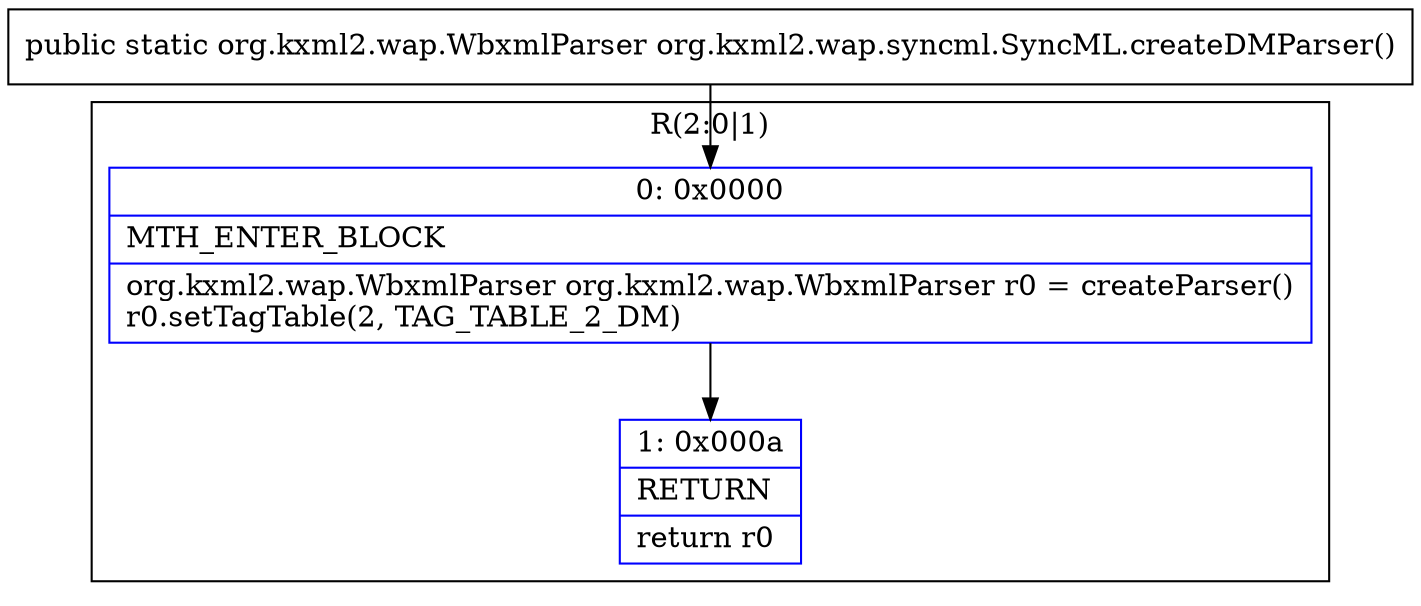 digraph "CFG fororg.kxml2.wap.syncml.SyncML.createDMParser()Lorg\/kxml2\/wap\/WbxmlParser;" {
subgraph cluster_Region_596135847 {
label = "R(2:0|1)";
node [shape=record,color=blue];
Node_0 [shape=record,label="{0\:\ 0x0000|MTH_ENTER_BLOCK\l|org.kxml2.wap.WbxmlParser org.kxml2.wap.WbxmlParser r0 = createParser()\lr0.setTagTable(2, TAG_TABLE_2_DM)\l}"];
Node_1 [shape=record,label="{1\:\ 0x000a|RETURN\l|return r0\l}"];
}
MethodNode[shape=record,label="{public static org.kxml2.wap.WbxmlParser org.kxml2.wap.syncml.SyncML.createDMParser() }"];
MethodNode -> Node_0;
Node_0 -> Node_1;
}


